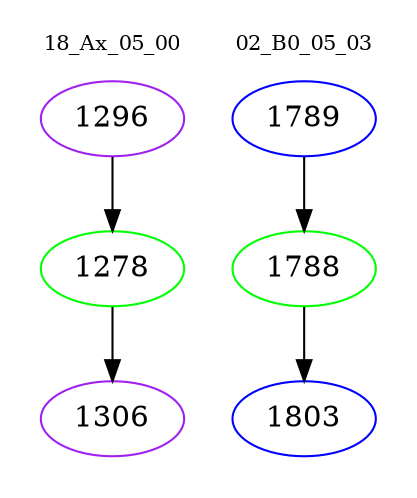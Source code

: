 digraph{
subgraph cluster_0 {
color = white
label = "18_Ax_05_00";
fontsize=10;
T0_1296 [label="1296", color="purple"]
T0_1296 -> T0_1278 [color="black"]
T0_1278 [label="1278", color="green"]
T0_1278 -> T0_1306 [color="black"]
T0_1306 [label="1306", color="purple"]
}
subgraph cluster_1 {
color = white
label = "02_B0_05_03";
fontsize=10;
T1_1789 [label="1789", color="blue"]
T1_1789 -> T1_1788 [color="black"]
T1_1788 [label="1788", color="green"]
T1_1788 -> T1_1803 [color="black"]
T1_1803 [label="1803", color="blue"]
}
}
